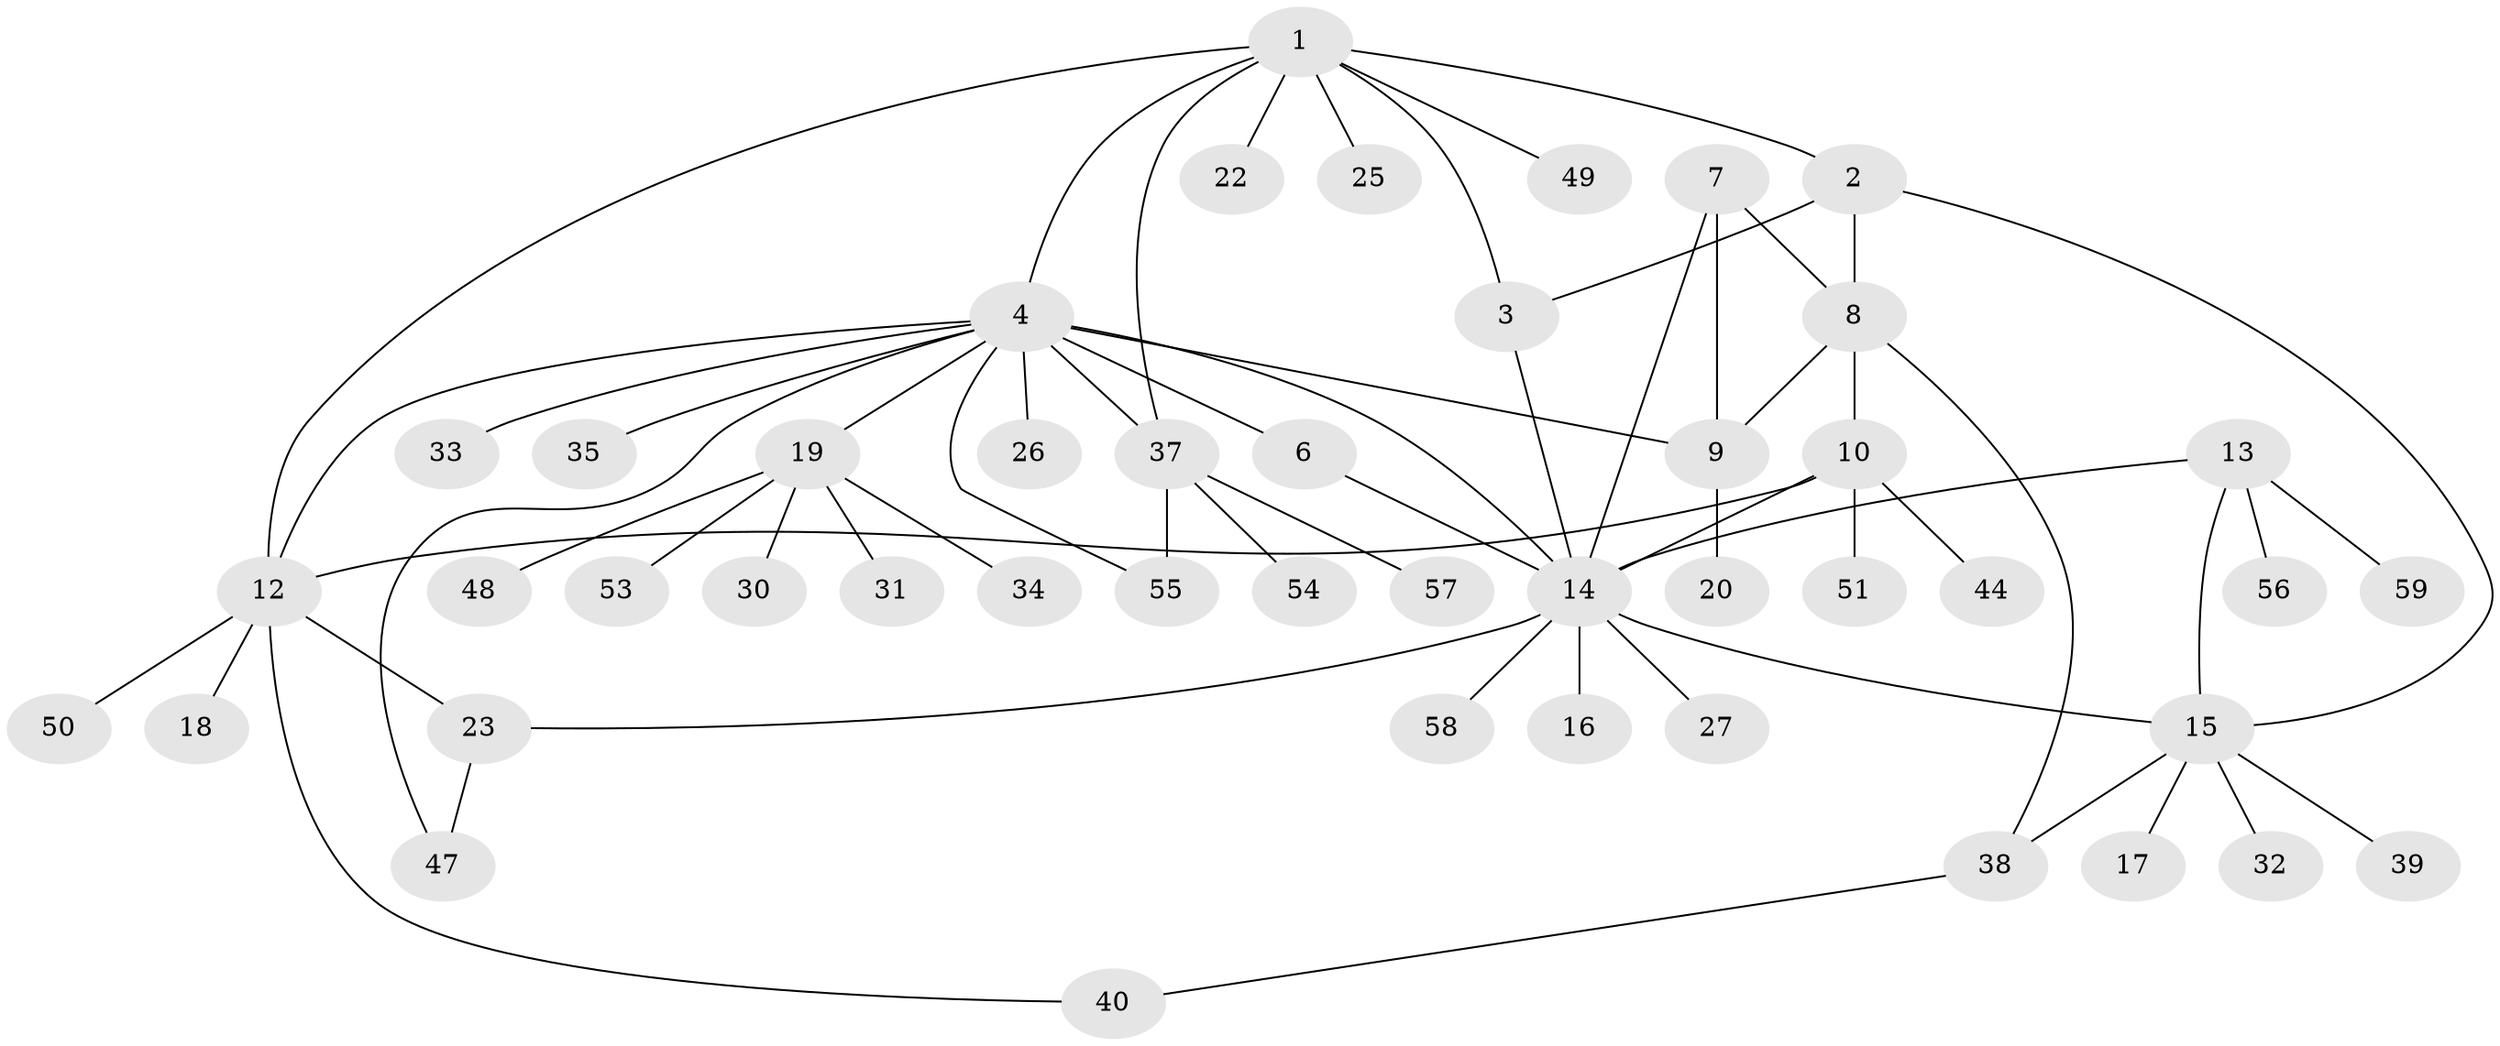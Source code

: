 // Generated by graph-tools (version 1.1) at 2025/24/03/03/25 07:24:14]
// undirected, 46 vertices, 62 edges
graph export_dot {
graph [start="1"]
  node [color=gray90,style=filled];
  1 [super="+43"];
  2;
  3 [super="+21"];
  4 [super="+5"];
  6 [super="+46"];
  7;
  8 [super="+28"];
  9 [super="+61"];
  10 [super="+11"];
  12 [super="+29"];
  13 [super="+36"];
  14 [super="+24"];
  15 [super="+52"];
  16;
  17;
  18;
  19 [super="+60"];
  20;
  22;
  23 [super="+42"];
  25;
  26;
  27;
  30;
  31;
  32;
  33;
  34;
  35;
  37 [super="+45"];
  38;
  39;
  40 [super="+41"];
  44;
  47;
  48;
  49;
  50;
  51;
  53;
  54;
  55;
  56;
  57;
  58;
  59;
  1 -- 2;
  1 -- 3;
  1 -- 12;
  1 -- 22;
  1 -- 25;
  1 -- 37;
  1 -- 49;
  1 -- 4;
  2 -- 3;
  2 -- 8;
  2 -- 15;
  3 -- 14;
  4 -- 6 [weight=2];
  4 -- 9;
  4 -- 19;
  4 -- 47;
  4 -- 55;
  4 -- 33;
  4 -- 35;
  4 -- 37;
  4 -- 12;
  4 -- 14;
  4 -- 26;
  6 -- 14;
  7 -- 8;
  7 -- 9;
  7 -- 14;
  8 -- 9;
  8 -- 10;
  8 -- 38;
  9 -- 20;
  10 -- 12 [weight=2];
  10 -- 51;
  10 -- 44;
  10 -- 14;
  12 -- 18;
  12 -- 23;
  12 -- 40;
  12 -- 50;
  13 -- 14;
  13 -- 15;
  13 -- 56;
  13 -- 59;
  14 -- 15;
  14 -- 16;
  14 -- 23;
  14 -- 27;
  14 -- 58;
  15 -- 17;
  15 -- 32;
  15 -- 38;
  15 -- 39;
  19 -- 30;
  19 -- 31;
  19 -- 34;
  19 -- 48;
  19 -- 53;
  23 -- 47;
  37 -- 54;
  37 -- 57;
  37 -- 55;
  38 -- 40;
}
